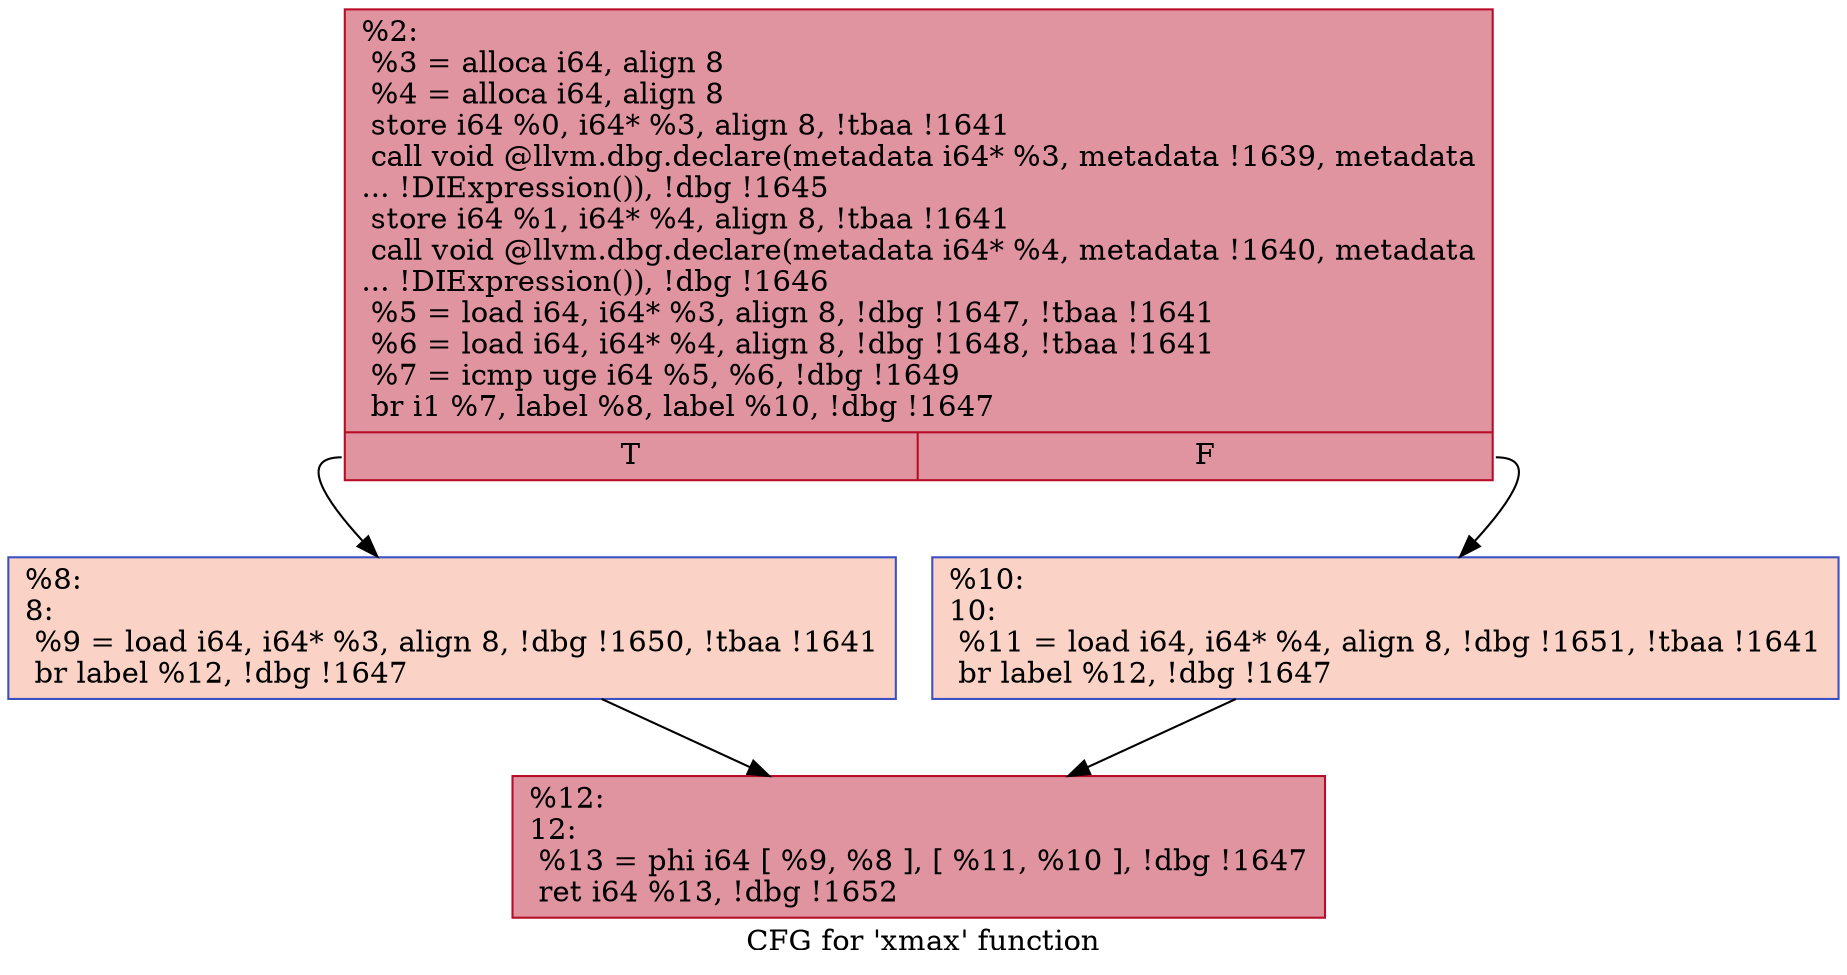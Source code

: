 digraph "CFG for 'xmax' function" {
	label="CFG for 'xmax' function";

	Node0x1ac44a0 [shape=record,color="#b70d28ff", style=filled, fillcolor="#b70d2870",label="{%2:\l  %3 = alloca i64, align 8\l  %4 = alloca i64, align 8\l  store i64 %0, i64* %3, align 8, !tbaa !1641\l  call void @llvm.dbg.declare(metadata i64* %3, metadata !1639, metadata\l... !DIExpression()), !dbg !1645\l  store i64 %1, i64* %4, align 8, !tbaa !1641\l  call void @llvm.dbg.declare(metadata i64* %4, metadata !1640, metadata\l... !DIExpression()), !dbg !1646\l  %5 = load i64, i64* %3, align 8, !dbg !1647, !tbaa !1641\l  %6 = load i64, i64* %4, align 8, !dbg !1648, !tbaa !1641\l  %7 = icmp uge i64 %5, %6, !dbg !1649\l  br i1 %7, label %8, label %10, !dbg !1647\l|{<s0>T|<s1>F}}"];
	Node0x1ac44a0:s0 -> Node0x1ac5a00;
	Node0x1ac44a0:s1 -> Node0x1ac5a50;
	Node0x1ac5a00 [shape=record,color="#3d50c3ff", style=filled, fillcolor="#f59c7d70",label="{%8:\l8:                                                \l  %9 = load i64, i64* %3, align 8, !dbg !1650, !tbaa !1641\l  br label %12, !dbg !1647\l}"];
	Node0x1ac5a00 -> Node0x1ac5aa0;
	Node0x1ac5a50 [shape=record,color="#3d50c3ff", style=filled, fillcolor="#f59c7d70",label="{%10:\l10:                                               \l  %11 = load i64, i64* %4, align 8, !dbg !1651, !tbaa !1641\l  br label %12, !dbg !1647\l}"];
	Node0x1ac5a50 -> Node0x1ac5aa0;
	Node0x1ac5aa0 [shape=record,color="#b70d28ff", style=filled, fillcolor="#b70d2870",label="{%12:\l12:                                               \l  %13 = phi i64 [ %9, %8 ], [ %11, %10 ], !dbg !1647\l  ret i64 %13, !dbg !1652\l}"];
}
